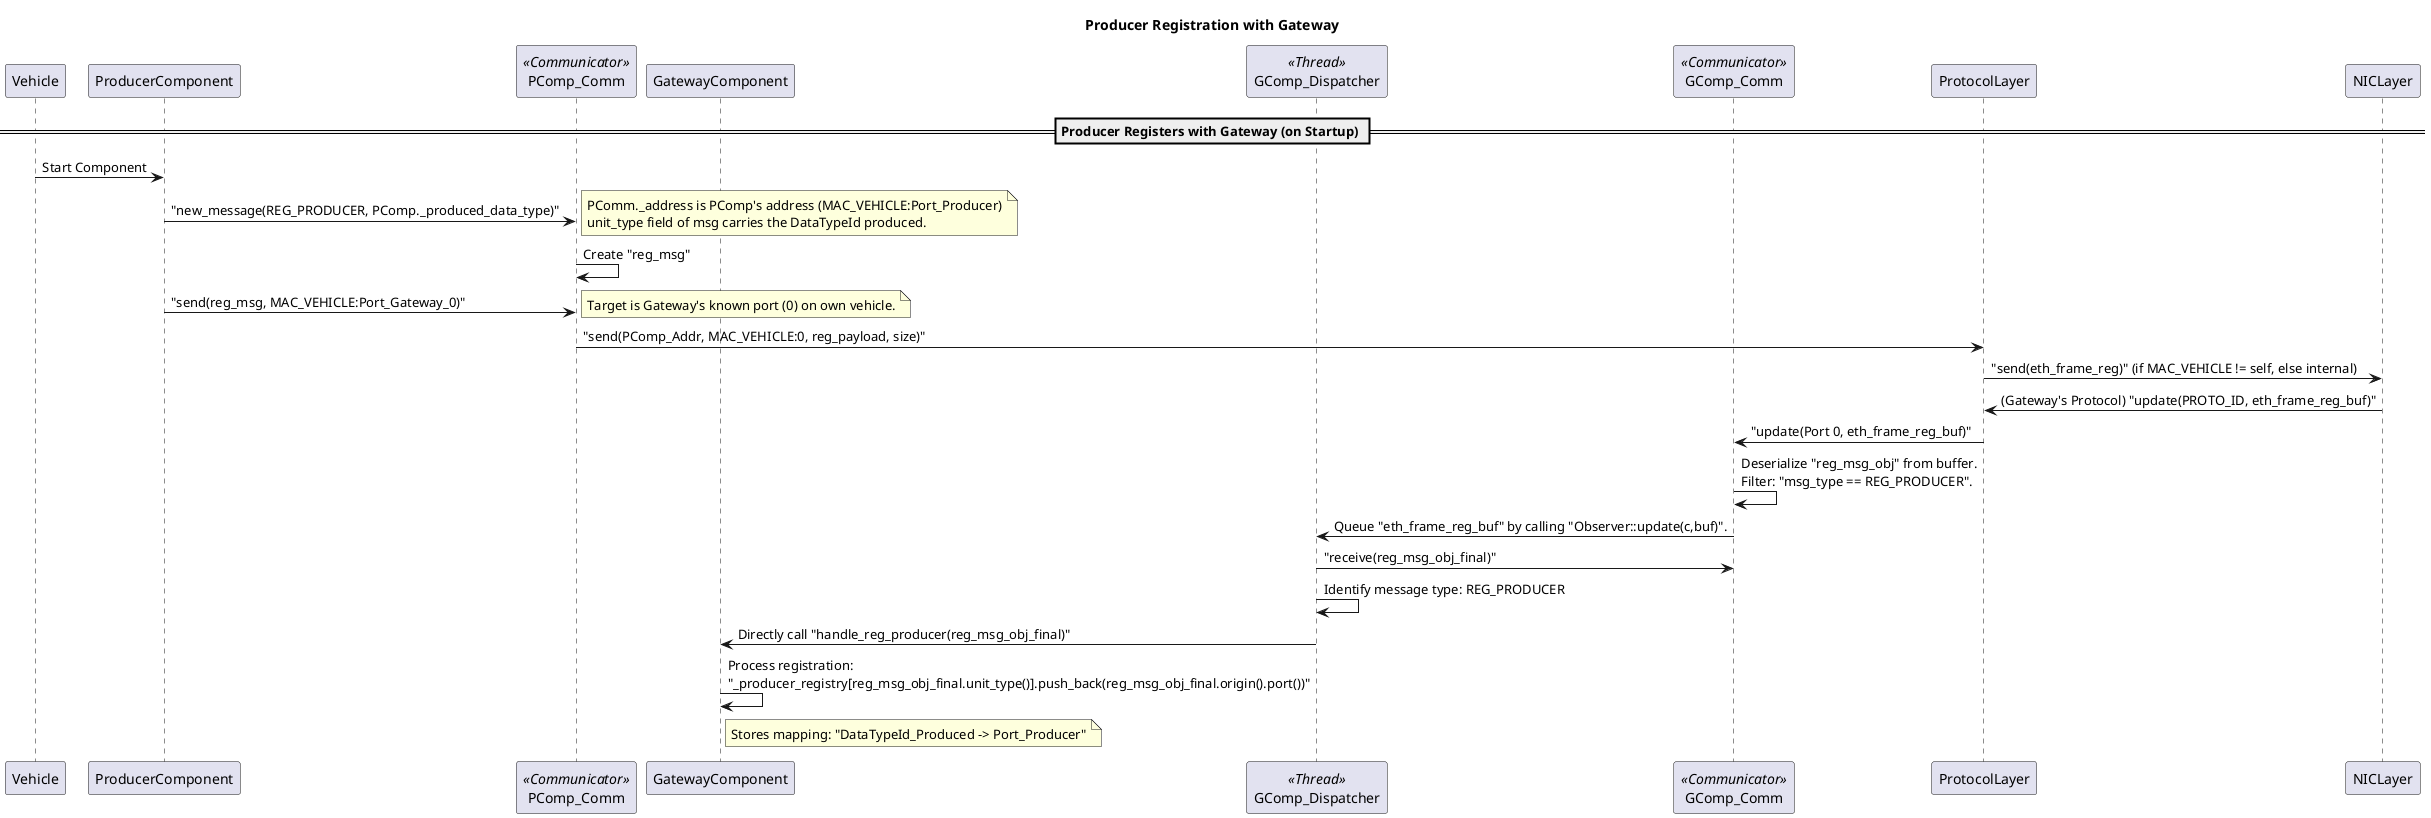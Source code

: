 @startuml Producer Registration Flow

title Producer Registration with Gateway

participant Vehicle as Veh
participant ProducerComponent as PComp
participant PComp_Comm as PComm <<Communicator>>
participant GatewayComponent as GComp
participant GComp_Dispatcher as GDisp <<Thread>>
participant GComp_Comm as GComm <<Communicator>>
participant ProtocolLayer as Proto
participant NICLayer as NIC

== Producer Registers with Gateway (on Startup) ==
Veh -> PComp : Start Component
PComp -> PComm : "new_message(REG_PRODUCER, PComp._produced_data_type)"
note right: PComm._address is PComp's address (MAC_VEHICLE:Port_Producer)\nunit_type field of msg carries the DataTypeId produced.
PComm -> PComm : Create "reg_msg"
PComp -> PComm : "send(reg_msg, MAC_VEHICLE:Port_Gateway_0)"
note right: Target is Gateway's known port (0) on own vehicle.
PComm -> Proto : "send(PComp_Addr, MAC_VEHICLE:0, reg_payload, size)"
Proto -> NIC : "send(eth_frame_reg)" (if MAC_VEHICLE != self, else internal)

NIC -> Proto : (Gateway's Protocol) "update(PROTO_ID, eth_frame_reg_buf)"
Proto -> GComm : "update(Port 0, eth_frame_reg_buf)"
GComm -> GComm : Deserialize "reg_msg_obj" from buffer.\nFilter: "msg_type == REG_PRODUCER".
GComm -> GDisp : Queue "eth_frame_reg_buf" by calling "Observer::update(c,buf)".

GDisp -> GComm : "receive(reg_msg_obj_final)"
GDisp -> GDisp : Identify message type: REG_PRODUCER
GDisp -> GComp : Directly call "handle_reg_producer(reg_msg_obj_final)"
GComp -> GComp : Process registration:\n"_producer_registry[reg_msg_obj_final.unit_type()].push_back(reg_msg_obj_final.origin().port())"
note right GComp: Stores mapping: "DataTypeId_Produced -> Port_Producer"

@enduml 